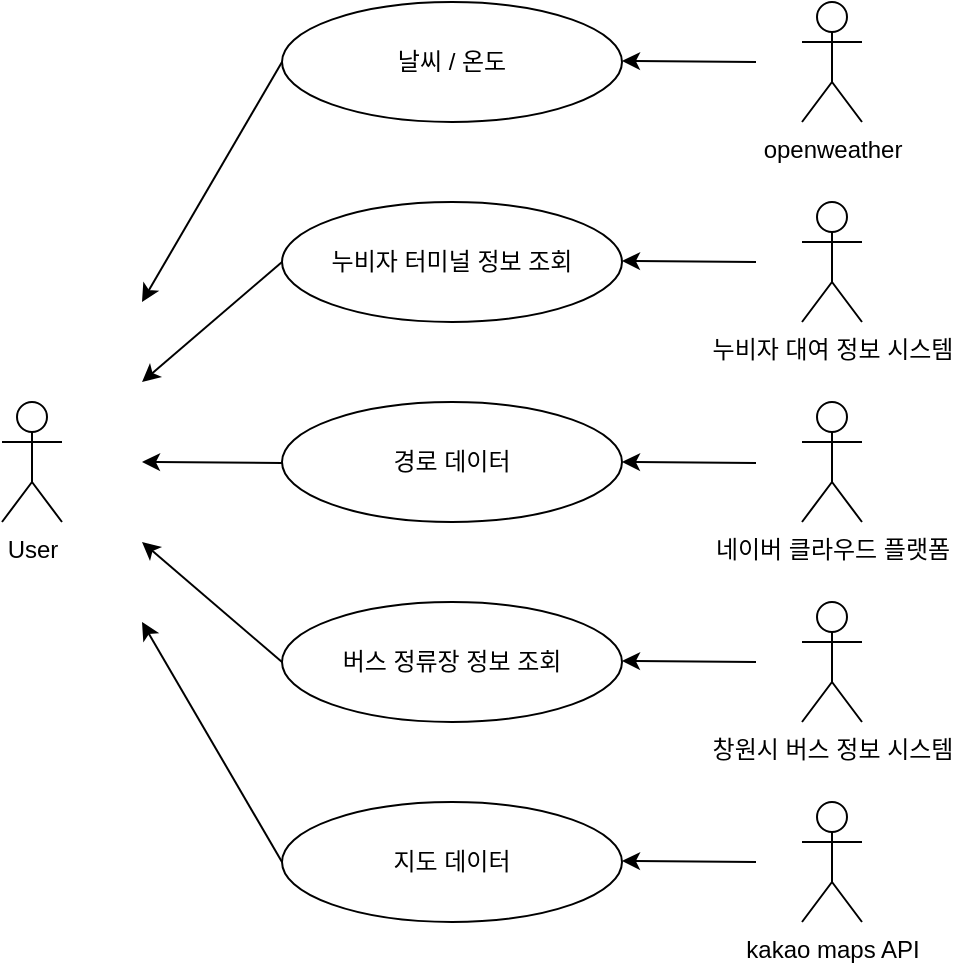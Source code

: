 <mxfile version="12.2.0" type="device" pages="1"><diagram id="I7mprVpUnRNCv7eUr2oC" name="Page-1"><mxGraphModel dx="974" dy="566" grid="1" gridSize="10" guides="1" tooltips="1" connect="1" arrows="1" fold="1" page="1" pageScale="1" pageWidth="827" pageHeight="1169" math="0" shadow="0"><root><mxCell id="0"/><mxCell id="1" parent="0"/><object label="User" id="eKY6yiqzSKeoiQtM9oKi-1"><mxCell style="shape=umlActor;verticalLabelPosition=bottom;labelBackgroundColor=#ffffff;verticalAlign=top;html=1;outlineConnect=0;fontFamily=Helvetica;fontStyle=0" vertex="1" parent="1"><mxGeometry x="170" y="320" width="30" height="60" as="geometry"/></mxCell></object><mxCell id="eKY6yiqzSKeoiQtM9oKi-4" value="" style="endArrow=classic;html=1;" edge="1" parent="1"><mxGeometry width="50" height="50" relative="1" as="geometry"><mxPoint x="310" y="350.5" as="sourcePoint"/><mxPoint x="240" y="350" as="targetPoint"/></mxGeometry></mxCell><mxCell id="eKY6yiqzSKeoiQtM9oKi-12" value="경로 데이터" style="ellipse;whiteSpace=wrap;html=1;fontFamily=Helvetica;" vertex="1" parent="1"><mxGeometry x="310" y="320" width="170" height="60" as="geometry"/></mxCell><mxCell id="eKY6yiqzSKeoiQtM9oKi-15" value="" style="endArrow=classic;html=1;" edge="1" parent="1"><mxGeometry width="50" height="50" relative="1" as="geometry"><mxPoint x="547" y="350.5" as="sourcePoint"/><mxPoint x="480" y="350" as="targetPoint"/></mxGeometry></mxCell><mxCell id="eKY6yiqzSKeoiQtM9oKi-19" value="" style="endArrow=classic;html=1;exitX=0;exitY=0.5;exitDx=0;exitDy=0;" edge="1" parent="1" source="eKY6yiqzSKeoiQtM9oKi-20"><mxGeometry width="50" height="50" relative="1" as="geometry"><mxPoint x="310" y="530" as="sourcePoint"/><mxPoint x="240" y="430" as="targetPoint"/></mxGeometry></mxCell><mxCell id="eKY6yiqzSKeoiQtM9oKi-20" value="지도 데이터" style="ellipse;whiteSpace=wrap;html=1;fontFamily=Helvetica;" vertex="1" parent="1"><mxGeometry x="310" y="520" width="170" height="60" as="geometry"/></mxCell><mxCell id="eKY6yiqzSKeoiQtM9oKi-21" value="" style="endArrow=classic;html=1;" edge="1" parent="1"><mxGeometry width="50" height="50" relative="1" as="geometry"><mxPoint x="547" y="550" as="sourcePoint"/><mxPoint x="480" y="549.5" as="targetPoint"/></mxGeometry></mxCell><mxCell id="eKY6yiqzSKeoiQtM9oKi-22" value="" style="endArrow=classic;html=1;exitX=0;exitY=0.5;exitDx=0;exitDy=0;" edge="1" parent="1" source="eKY6yiqzSKeoiQtM9oKi-23"><mxGeometry width="50" height="50" relative="1" as="geometry"><mxPoint x="307" y="260" as="sourcePoint"/><mxPoint x="240" y="310" as="targetPoint"/></mxGeometry></mxCell><mxCell id="eKY6yiqzSKeoiQtM9oKi-23" value="누비자 터미널 정보 조회" style="ellipse;whiteSpace=wrap;html=1;fontFamily=Helvetica;" vertex="1" parent="1"><mxGeometry x="310" y="220" width="170" height="60" as="geometry"/></mxCell><mxCell id="eKY6yiqzSKeoiQtM9oKi-24" value="" style="endArrow=classic;html=1;" edge="1" parent="1"><mxGeometry width="50" height="50" relative="1" as="geometry"><mxPoint x="547" y="250" as="sourcePoint"/><mxPoint x="480" y="249.5" as="targetPoint"/></mxGeometry></mxCell><mxCell id="eKY6yiqzSKeoiQtM9oKi-26" value="버스 정류장 정보 조회" style="ellipse;whiteSpace=wrap;html=1;fontFamily=Helvetica;" vertex="1" parent="1"><mxGeometry x="310" y="420" width="170" height="60" as="geometry"/></mxCell><mxCell id="eKY6yiqzSKeoiQtM9oKi-27" value="" style="endArrow=classic;html=1;" edge="1" parent="1"><mxGeometry width="50" height="50" relative="1" as="geometry"><mxPoint x="547" y="450" as="sourcePoint"/><mxPoint x="480" y="449.5" as="targetPoint"/></mxGeometry></mxCell><mxCell id="eKY6yiqzSKeoiQtM9oKi-29" value="" style="endArrow=classic;html=1;exitX=0;exitY=0.5;exitDx=0;exitDy=0;" edge="1" parent="1" source="eKY6yiqzSKeoiQtM9oKi-26"><mxGeometry width="50" height="50" relative="1" as="geometry"><mxPoint x="300" y="430" as="sourcePoint"/><mxPoint x="240" y="390" as="targetPoint"/></mxGeometry></mxCell><mxCell id="eKY6yiqzSKeoiQtM9oKi-30" value="날씨 / 온도" style="ellipse;whiteSpace=wrap;html=1;fontFamily=Helvetica;" vertex="1" parent="1"><mxGeometry x="310" y="120" width="170" height="60" as="geometry"/></mxCell><mxCell id="eKY6yiqzSKeoiQtM9oKi-31" value="" style="endArrow=classic;html=1;" edge="1" parent="1"><mxGeometry width="50" height="50" relative="1" as="geometry"><mxPoint x="547" y="150" as="sourcePoint"/><mxPoint x="480" y="149.5" as="targetPoint"/></mxGeometry></mxCell><mxCell id="eKY6yiqzSKeoiQtM9oKi-32" value="" style="endArrow=classic;html=1;exitX=0;exitY=0.5;exitDx=0;exitDy=0;" edge="1" parent="1" source="eKY6yiqzSKeoiQtM9oKi-30"><mxGeometry width="50" height="50" relative="1" as="geometry"><mxPoint x="310" y="170" as="sourcePoint"/><mxPoint x="240" y="270" as="targetPoint"/></mxGeometry></mxCell><mxCell id="eKY6yiqzSKeoiQtM9oKi-33" value="openweather" style="shape=umlActor;verticalLabelPosition=bottom;labelBackgroundColor=#ffffff;verticalAlign=top;html=1;outlineConnect=0;fontFamily=Helvetica;" vertex="1" parent="1"><mxGeometry x="570" y="120" width="30" height="60" as="geometry"/></mxCell><mxCell id="eKY6yiqzSKeoiQtM9oKi-34" value="&lt;div&gt;누비자 대여 정보 시스템&lt;/div&gt;" style="shape=umlActor;verticalLabelPosition=bottom;labelBackgroundColor=#ffffff;verticalAlign=top;html=1;outlineConnect=0;fontFamily=Helvetica;align=center;" vertex="1" parent="1"><mxGeometry x="570" y="220" width="30" height="60" as="geometry"/></mxCell><mxCell id="eKY6yiqzSKeoiQtM9oKi-35" value="네이버 클라우드 플랫폼" style="shape=umlActor;verticalLabelPosition=bottom;labelBackgroundColor=#ffffff;verticalAlign=top;html=1;outlineConnect=0;fontFamily=Helvetica;" vertex="1" parent="1"><mxGeometry x="570" y="320" width="30" height="60" as="geometry"/></mxCell><mxCell id="eKY6yiqzSKeoiQtM9oKi-36" value="창원시 버스 정보 시스템" style="shape=umlActor;verticalLabelPosition=bottom;labelBackgroundColor=#ffffff;verticalAlign=top;html=1;outlineConnect=0;fontFamily=Helvetica;" vertex="1" parent="1"><mxGeometry x="570" y="420" width="30" height="60" as="geometry"/></mxCell><mxCell id="eKY6yiqzSKeoiQtM9oKi-37" value="kakao maps API" style="shape=umlActor;verticalLabelPosition=bottom;labelBackgroundColor=#ffffff;verticalAlign=top;html=1;outlineConnect=0;fontFamily=Helvetica;" vertex="1" parent="1"><mxGeometry x="570" y="520" width="30" height="60" as="geometry"/></mxCell></root></mxGraphModel></diagram></mxfile>
